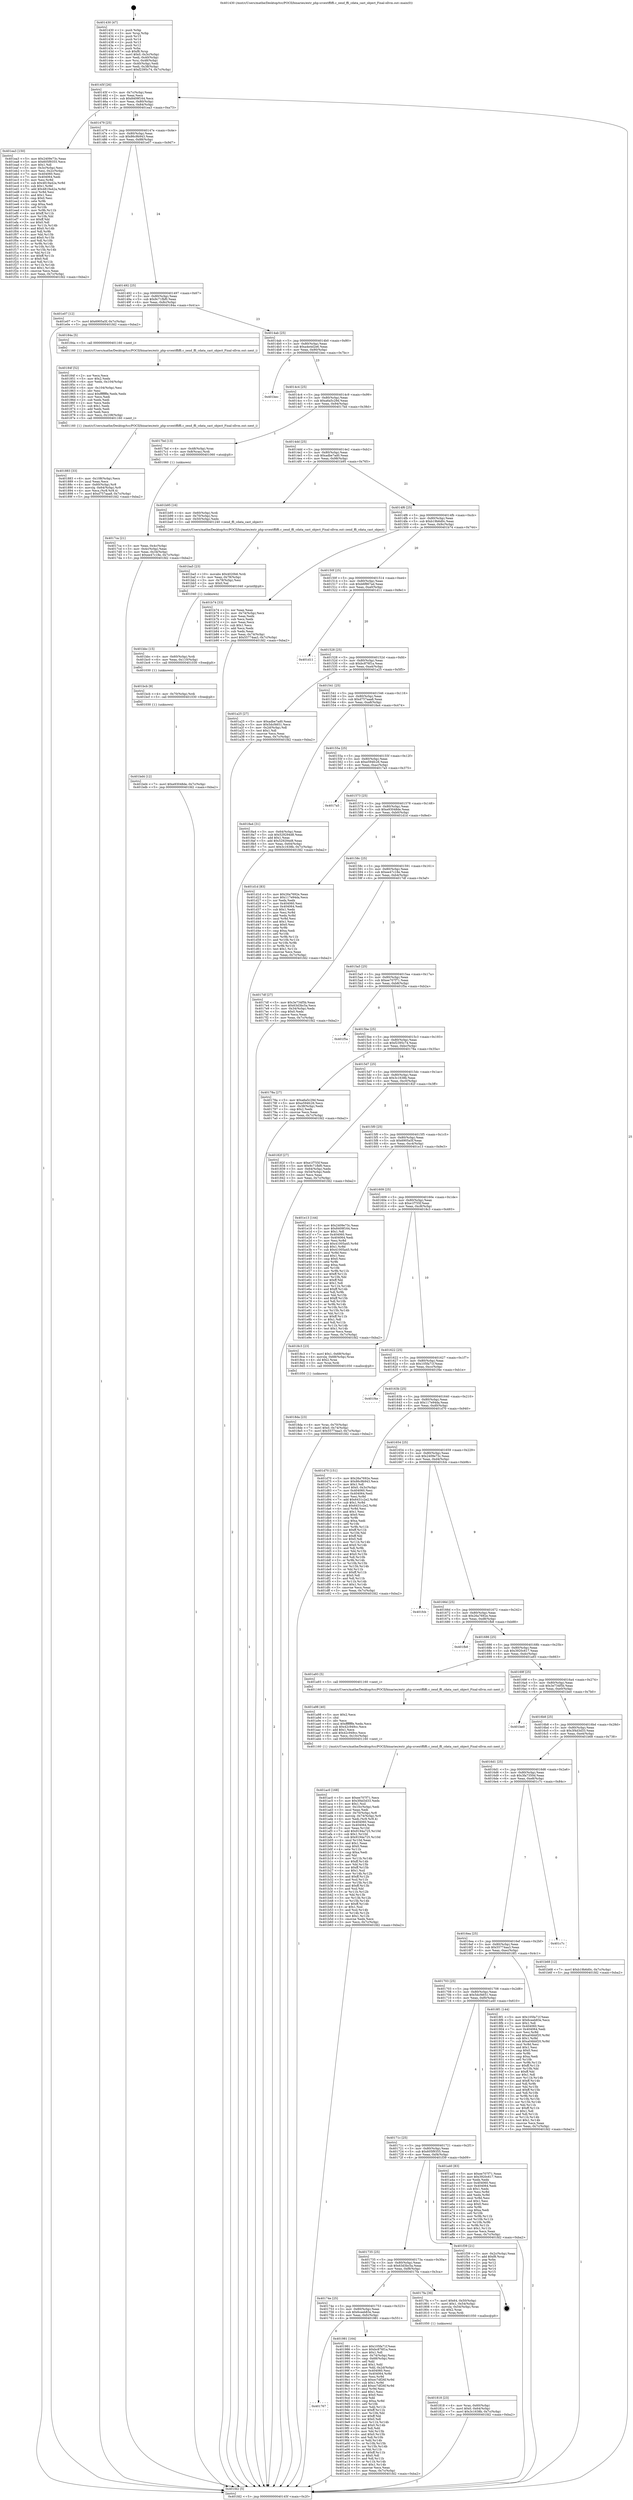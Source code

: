digraph "0x401430" {
  label = "0x401430 (/mnt/c/Users/mathe/Desktop/tcc/POCII/binaries/extr_php-srcextffiffi.c_zend_ffi_cdata_cast_object_Final-ollvm.out::main(0))"
  labelloc = "t"
  node[shape=record]

  Entry [label="",width=0.3,height=0.3,shape=circle,fillcolor=black,style=filled]
  "0x40145f" [label="{
     0x40145f [26]\l
     | [instrs]\l
     &nbsp;&nbsp;0x40145f \<+3\>: mov -0x7c(%rbp),%eax\l
     &nbsp;&nbsp;0x401462 \<+2\>: mov %eax,%ecx\l
     &nbsp;&nbsp;0x401464 \<+6\>: sub $0x8409f164,%ecx\l
     &nbsp;&nbsp;0x40146a \<+3\>: mov %eax,-0x80(%rbp)\l
     &nbsp;&nbsp;0x40146d \<+6\>: mov %ecx,-0x84(%rbp)\l
     &nbsp;&nbsp;0x401473 \<+6\>: je 0000000000401ea3 \<main+0xa73\>\l
  }"]
  "0x401ea3" [label="{
     0x401ea3 [150]\l
     | [instrs]\l
     &nbsp;&nbsp;0x401ea3 \<+5\>: mov $0x2409e73c,%eax\l
     &nbsp;&nbsp;0x401ea8 \<+5\>: mov $0x605f9355,%ecx\l
     &nbsp;&nbsp;0x401ead \<+2\>: mov $0x1,%dl\l
     &nbsp;&nbsp;0x401eaf \<+3\>: mov -0x3c(%rbp),%esi\l
     &nbsp;&nbsp;0x401eb2 \<+3\>: mov %esi,-0x2c(%rbp)\l
     &nbsp;&nbsp;0x401eb5 \<+7\>: mov 0x404060,%esi\l
     &nbsp;&nbsp;0x401ebc \<+7\>: mov 0x404064,%edi\l
     &nbsp;&nbsp;0x401ec3 \<+3\>: mov %esi,%r8d\l
     &nbsp;&nbsp;0x401ec6 \<+7\>: sub $0x4819a42a,%r8d\l
     &nbsp;&nbsp;0x401ecd \<+4\>: sub $0x1,%r8d\l
     &nbsp;&nbsp;0x401ed1 \<+7\>: add $0x4819a42a,%r8d\l
     &nbsp;&nbsp;0x401ed8 \<+4\>: imul %r8d,%esi\l
     &nbsp;&nbsp;0x401edc \<+3\>: and $0x1,%esi\l
     &nbsp;&nbsp;0x401edf \<+3\>: cmp $0x0,%esi\l
     &nbsp;&nbsp;0x401ee2 \<+4\>: sete %r9b\l
     &nbsp;&nbsp;0x401ee6 \<+3\>: cmp $0xa,%edi\l
     &nbsp;&nbsp;0x401ee9 \<+4\>: setl %r10b\l
     &nbsp;&nbsp;0x401eed \<+3\>: mov %r9b,%r11b\l
     &nbsp;&nbsp;0x401ef0 \<+4\>: xor $0xff,%r11b\l
     &nbsp;&nbsp;0x401ef4 \<+3\>: mov %r10b,%bl\l
     &nbsp;&nbsp;0x401ef7 \<+3\>: xor $0xff,%bl\l
     &nbsp;&nbsp;0x401efa \<+3\>: xor $0x0,%dl\l
     &nbsp;&nbsp;0x401efd \<+3\>: mov %r11b,%r14b\l
     &nbsp;&nbsp;0x401f00 \<+4\>: and $0x0,%r14b\l
     &nbsp;&nbsp;0x401f04 \<+3\>: and %dl,%r9b\l
     &nbsp;&nbsp;0x401f07 \<+3\>: mov %bl,%r15b\l
     &nbsp;&nbsp;0x401f0a \<+4\>: and $0x0,%r15b\l
     &nbsp;&nbsp;0x401f0e \<+3\>: and %dl,%r10b\l
     &nbsp;&nbsp;0x401f11 \<+3\>: or %r9b,%r14b\l
     &nbsp;&nbsp;0x401f14 \<+3\>: or %r10b,%r15b\l
     &nbsp;&nbsp;0x401f17 \<+3\>: xor %r15b,%r14b\l
     &nbsp;&nbsp;0x401f1a \<+3\>: or %bl,%r11b\l
     &nbsp;&nbsp;0x401f1d \<+4\>: xor $0xff,%r11b\l
     &nbsp;&nbsp;0x401f21 \<+3\>: or $0x0,%dl\l
     &nbsp;&nbsp;0x401f24 \<+3\>: and %dl,%r11b\l
     &nbsp;&nbsp;0x401f27 \<+3\>: or %r11b,%r14b\l
     &nbsp;&nbsp;0x401f2a \<+4\>: test $0x1,%r14b\l
     &nbsp;&nbsp;0x401f2e \<+3\>: cmovne %ecx,%eax\l
     &nbsp;&nbsp;0x401f31 \<+3\>: mov %eax,-0x7c(%rbp)\l
     &nbsp;&nbsp;0x401f34 \<+5\>: jmp 0000000000401fd2 \<main+0xba2\>\l
  }"]
  "0x401479" [label="{
     0x401479 [25]\l
     | [instrs]\l
     &nbsp;&nbsp;0x401479 \<+5\>: jmp 000000000040147e \<main+0x4e\>\l
     &nbsp;&nbsp;0x40147e \<+3\>: mov -0x80(%rbp),%eax\l
     &nbsp;&nbsp;0x401481 \<+5\>: sub $0x86c9b943,%eax\l
     &nbsp;&nbsp;0x401486 \<+6\>: mov %eax,-0x88(%rbp)\l
     &nbsp;&nbsp;0x40148c \<+6\>: je 0000000000401e07 \<main+0x9d7\>\l
  }"]
  Exit [label="",width=0.3,height=0.3,shape=circle,fillcolor=black,style=filled,peripheries=2]
  "0x401e07" [label="{
     0x401e07 [12]\l
     | [instrs]\l
     &nbsp;&nbsp;0x401e07 \<+7\>: movl $0x6905a5f,-0x7c(%rbp)\l
     &nbsp;&nbsp;0x401e0e \<+5\>: jmp 0000000000401fd2 \<main+0xba2\>\l
  }"]
  "0x401492" [label="{
     0x401492 [25]\l
     | [instrs]\l
     &nbsp;&nbsp;0x401492 \<+5\>: jmp 0000000000401497 \<main+0x67\>\l
     &nbsp;&nbsp;0x401497 \<+3\>: mov -0x80(%rbp),%eax\l
     &nbsp;&nbsp;0x40149a \<+5\>: sub $0x9c71fbf0,%eax\l
     &nbsp;&nbsp;0x40149f \<+6\>: mov %eax,-0x8c(%rbp)\l
     &nbsp;&nbsp;0x4014a5 \<+6\>: je 000000000040184a \<main+0x41a\>\l
  }"]
  "0x401bd4" [label="{
     0x401bd4 [12]\l
     | [instrs]\l
     &nbsp;&nbsp;0x401bd4 \<+7\>: movl $0xe93048de,-0x7c(%rbp)\l
     &nbsp;&nbsp;0x401bdb \<+5\>: jmp 0000000000401fd2 \<main+0xba2\>\l
  }"]
  "0x40184a" [label="{
     0x40184a [5]\l
     | [instrs]\l
     &nbsp;&nbsp;0x40184a \<+5\>: call 0000000000401160 \<next_i\>\l
     | [calls]\l
     &nbsp;&nbsp;0x401160 \{1\} (/mnt/c/Users/mathe/Desktop/tcc/POCII/binaries/extr_php-srcextffiffi.c_zend_ffi_cdata_cast_object_Final-ollvm.out::next_i)\l
  }"]
  "0x4014ab" [label="{
     0x4014ab [25]\l
     | [instrs]\l
     &nbsp;&nbsp;0x4014ab \<+5\>: jmp 00000000004014b0 \<main+0x80\>\l
     &nbsp;&nbsp;0x4014b0 \<+3\>: mov -0x80(%rbp),%eax\l
     &nbsp;&nbsp;0x4014b3 \<+5\>: sub $0xa4e4d2e6,%eax\l
     &nbsp;&nbsp;0x4014b8 \<+6\>: mov %eax,-0x90(%rbp)\l
     &nbsp;&nbsp;0x4014be \<+6\>: je 0000000000401bec \<main+0x7bc\>\l
  }"]
  "0x401bcb" [label="{
     0x401bcb [9]\l
     | [instrs]\l
     &nbsp;&nbsp;0x401bcb \<+4\>: mov -0x70(%rbp),%rdi\l
     &nbsp;&nbsp;0x401bcf \<+5\>: call 0000000000401030 \<free@plt\>\l
     | [calls]\l
     &nbsp;&nbsp;0x401030 \{1\} (unknown)\l
  }"]
  "0x401bec" [label="{
     0x401bec\l
  }", style=dashed]
  "0x4014c4" [label="{
     0x4014c4 [25]\l
     | [instrs]\l
     &nbsp;&nbsp;0x4014c4 \<+5\>: jmp 00000000004014c9 \<main+0x99\>\l
     &nbsp;&nbsp;0x4014c9 \<+3\>: mov -0x80(%rbp),%eax\l
     &nbsp;&nbsp;0x4014cc \<+5\>: sub $0xa6a5c29d,%eax\l
     &nbsp;&nbsp;0x4014d1 \<+6\>: mov %eax,-0x94(%rbp)\l
     &nbsp;&nbsp;0x4014d7 \<+6\>: je 00000000004017bd \<main+0x38d\>\l
  }"]
  "0x401bbc" [label="{
     0x401bbc [15]\l
     | [instrs]\l
     &nbsp;&nbsp;0x401bbc \<+4\>: mov -0x60(%rbp),%rdi\l
     &nbsp;&nbsp;0x401bc0 \<+6\>: mov %eax,-0x110(%rbp)\l
     &nbsp;&nbsp;0x401bc6 \<+5\>: call 0000000000401030 \<free@plt\>\l
     | [calls]\l
     &nbsp;&nbsp;0x401030 \{1\} (unknown)\l
  }"]
  "0x4017bd" [label="{
     0x4017bd [13]\l
     | [instrs]\l
     &nbsp;&nbsp;0x4017bd \<+4\>: mov -0x48(%rbp),%rax\l
     &nbsp;&nbsp;0x4017c1 \<+4\>: mov 0x8(%rax),%rdi\l
     &nbsp;&nbsp;0x4017c5 \<+5\>: call 0000000000401060 \<atoi@plt\>\l
     | [calls]\l
     &nbsp;&nbsp;0x401060 \{1\} (unknown)\l
  }"]
  "0x4014dd" [label="{
     0x4014dd [25]\l
     | [instrs]\l
     &nbsp;&nbsp;0x4014dd \<+5\>: jmp 00000000004014e2 \<main+0xb2\>\l
     &nbsp;&nbsp;0x4014e2 \<+3\>: mov -0x80(%rbp),%eax\l
     &nbsp;&nbsp;0x4014e5 \<+5\>: sub $0xadbe7ad0,%eax\l
     &nbsp;&nbsp;0x4014ea \<+6\>: mov %eax,-0x98(%rbp)\l
     &nbsp;&nbsp;0x4014f0 \<+6\>: je 0000000000401b95 \<main+0x765\>\l
  }"]
  "0x401ba5" [label="{
     0x401ba5 [23]\l
     | [instrs]\l
     &nbsp;&nbsp;0x401ba5 \<+10\>: movabs $0x4020b6,%rdi\l
     &nbsp;&nbsp;0x401baf \<+3\>: mov %eax,-0x78(%rbp)\l
     &nbsp;&nbsp;0x401bb2 \<+3\>: mov -0x78(%rbp),%esi\l
     &nbsp;&nbsp;0x401bb5 \<+2\>: mov $0x0,%al\l
     &nbsp;&nbsp;0x401bb7 \<+5\>: call 0000000000401040 \<printf@plt\>\l
     | [calls]\l
     &nbsp;&nbsp;0x401040 \{1\} (unknown)\l
  }"]
  "0x401b95" [label="{
     0x401b95 [16]\l
     | [instrs]\l
     &nbsp;&nbsp;0x401b95 \<+4\>: mov -0x60(%rbp),%rdi\l
     &nbsp;&nbsp;0x401b99 \<+4\>: mov -0x70(%rbp),%rsi\l
     &nbsp;&nbsp;0x401b9d \<+3\>: mov -0x50(%rbp),%edx\l
     &nbsp;&nbsp;0x401ba0 \<+5\>: call 0000000000401240 \<zend_ffi_cdata_cast_object\>\l
     | [calls]\l
     &nbsp;&nbsp;0x401240 \{1\} (/mnt/c/Users/mathe/Desktop/tcc/POCII/binaries/extr_php-srcextffiffi.c_zend_ffi_cdata_cast_object_Final-ollvm.out::zend_ffi_cdata_cast_object)\l
  }"]
  "0x4014f6" [label="{
     0x4014f6 [25]\l
     | [instrs]\l
     &nbsp;&nbsp;0x4014f6 \<+5\>: jmp 00000000004014fb \<main+0xcb\>\l
     &nbsp;&nbsp;0x4014fb \<+3\>: mov -0x80(%rbp),%eax\l
     &nbsp;&nbsp;0x4014fe \<+5\>: sub $0xb19b6d0c,%eax\l
     &nbsp;&nbsp;0x401503 \<+6\>: mov %eax,-0x9c(%rbp)\l
     &nbsp;&nbsp;0x401509 \<+6\>: je 0000000000401b74 \<main+0x744\>\l
  }"]
  "0x401ac0" [label="{
     0x401ac0 [168]\l
     | [instrs]\l
     &nbsp;&nbsp;0x401ac0 \<+5\>: mov $0xee707f71,%ecx\l
     &nbsp;&nbsp;0x401ac5 \<+5\>: mov $0x3f4d3d33,%edx\l
     &nbsp;&nbsp;0x401aca \<+3\>: mov $0x1,%sil\l
     &nbsp;&nbsp;0x401acd \<+6\>: mov -0x10c(%rbp),%edi\l
     &nbsp;&nbsp;0x401ad3 \<+3\>: imul %eax,%edi\l
     &nbsp;&nbsp;0x401ad6 \<+4\>: mov -0x70(%rbp),%r8\l
     &nbsp;&nbsp;0x401ada \<+4\>: movslq -0x74(%rbp),%r9\l
     &nbsp;&nbsp;0x401ade \<+4\>: mov %edi,(%r8,%r9,4)\l
     &nbsp;&nbsp;0x401ae2 \<+7\>: mov 0x404060,%eax\l
     &nbsp;&nbsp;0x401ae9 \<+7\>: mov 0x404064,%edi\l
     &nbsp;&nbsp;0x401af0 \<+3\>: mov %eax,%r10d\l
     &nbsp;&nbsp;0x401af3 \<+7\>: add $0x9194a725,%r10d\l
     &nbsp;&nbsp;0x401afa \<+4\>: sub $0x1,%r10d\l
     &nbsp;&nbsp;0x401afe \<+7\>: sub $0x9194a725,%r10d\l
     &nbsp;&nbsp;0x401b05 \<+4\>: imul %r10d,%eax\l
     &nbsp;&nbsp;0x401b09 \<+3\>: and $0x1,%eax\l
     &nbsp;&nbsp;0x401b0c \<+3\>: cmp $0x0,%eax\l
     &nbsp;&nbsp;0x401b0f \<+4\>: sete %r11b\l
     &nbsp;&nbsp;0x401b13 \<+3\>: cmp $0xa,%edi\l
     &nbsp;&nbsp;0x401b16 \<+3\>: setl %bl\l
     &nbsp;&nbsp;0x401b19 \<+3\>: mov %r11b,%r14b\l
     &nbsp;&nbsp;0x401b1c \<+4\>: xor $0xff,%r14b\l
     &nbsp;&nbsp;0x401b20 \<+3\>: mov %bl,%r15b\l
     &nbsp;&nbsp;0x401b23 \<+4\>: xor $0xff,%r15b\l
     &nbsp;&nbsp;0x401b27 \<+4\>: xor $0x1,%sil\l
     &nbsp;&nbsp;0x401b2b \<+3\>: mov %r14b,%r12b\l
     &nbsp;&nbsp;0x401b2e \<+4\>: and $0xff,%r12b\l
     &nbsp;&nbsp;0x401b32 \<+3\>: and %sil,%r11b\l
     &nbsp;&nbsp;0x401b35 \<+3\>: mov %r15b,%r13b\l
     &nbsp;&nbsp;0x401b38 \<+4\>: and $0xff,%r13b\l
     &nbsp;&nbsp;0x401b3c \<+3\>: and %sil,%bl\l
     &nbsp;&nbsp;0x401b3f \<+3\>: or %r11b,%r12b\l
     &nbsp;&nbsp;0x401b42 \<+3\>: or %bl,%r13b\l
     &nbsp;&nbsp;0x401b45 \<+3\>: xor %r13b,%r12b\l
     &nbsp;&nbsp;0x401b48 \<+3\>: or %r15b,%r14b\l
     &nbsp;&nbsp;0x401b4b \<+4\>: xor $0xff,%r14b\l
     &nbsp;&nbsp;0x401b4f \<+4\>: or $0x1,%sil\l
     &nbsp;&nbsp;0x401b53 \<+3\>: and %sil,%r14b\l
     &nbsp;&nbsp;0x401b56 \<+3\>: or %r14b,%r12b\l
     &nbsp;&nbsp;0x401b59 \<+4\>: test $0x1,%r12b\l
     &nbsp;&nbsp;0x401b5d \<+3\>: cmovne %edx,%ecx\l
     &nbsp;&nbsp;0x401b60 \<+3\>: mov %ecx,-0x7c(%rbp)\l
     &nbsp;&nbsp;0x401b63 \<+5\>: jmp 0000000000401fd2 \<main+0xba2\>\l
  }"]
  "0x401b74" [label="{
     0x401b74 [33]\l
     | [instrs]\l
     &nbsp;&nbsp;0x401b74 \<+2\>: xor %eax,%eax\l
     &nbsp;&nbsp;0x401b76 \<+3\>: mov -0x74(%rbp),%ecx\l
     &nbsp;&nbsp;0x401b79 \<+2\>: mov %eax,%edx\l
     &nbsp;&nbsp;0x401b7b \<+2\>: sub %ecx,%edx\l
     &nbsp;&nbsp;0x401b7d \<+2\>: mov %eax,%ecx\l
     &nbsp;&nbsp;0x401b7f \<+3\>: sub $0x1,%ecx\l
     &nbsp;&nbsp;0x401b82 \<+2\>: add %ecx,%edx\l
     &nbsp;&nbsp;0x401b84 \<+2\>: sub %edx,%eax\l
     &nbsp;&nbsp;0x401b86 \<+3\>: mov %eax,-0x74(%rbp)\l
     &nbsp;&nbsp;0x401b89 \<+7\>: movl $0x55774aa3,-0x7c(%rbp)\l
     &nbsp;&nbsp;0x401b90 \<+5\>: jmp 0000000000401fd2 \<main+0xba2\>\l
  }"]
  "0x40150f" [label="{
     0x40150f [25]\l
     | [instrs]\l
     &nbsp;&nbsp;0x40150f \<+5\>: jmp 0000000000401514 \<main+0xe4\>\l
     &nbsp;&nbsp;0x401514 \<+3\>: mov -0x80(%rbp),%eax\l
     &nbsp;&nbsp;0x401517 \<+5\>: sub $0xb6f867ad,%eax\l
     &nbsp;&nbsp;0x40151c \<+6\>: mov %eax,-0xa0(%rbp)\l
     &nbsp;&nbsp;0x401522 \<+6\>: je 0000000000401d11 \<main+0x8e1\>\l
  }"]
  "0x401a98" [label="{
     0x401a98 [40]\l
     | [instrs]\l
     &nbsp;&nbsp;0x401a98 \<+5\>: mov $0x2,%ecx\l
     &nbsp;&nbsp;0x401a9d \<+1\>: cltd\l
     &nbsp;&nbsp;0x401a9e \<+2\>: idiv %ecx\l
     &nbsp;&nbsp;0x401aa0 \<+6\>: imul $0xfffffffe,%edx,%ecx\l
     &nbsp;&nbsp;0x401aa6 \<+6\>: sub $0x42c949cc,%ecx\l
     &nbsp;&nbsp;0x401aac \<+3\>: add $0x1,%ecx\l
     &nbsp;&nbsp;0x401aaf \<+6\>: add $0x42c949cc,%ecx\l
     &nbsp;&nbsp;0x401ab5 \<+6\>: mov %ecx,-0x10c(%rbp)\l
     &nbsp;&nbsp;0x401abb \<+5\>: call 0000000000401160 \<next_i\>\l
     | [calls]\l
     &nbsp;&nbsp;0x401160 \{1\} (/mnt/c/Users/mathe/Desktop/tcc/POCII/binaries/extr_php-srcextffiffi.c_zend_ffi_cdata_cast_object_Final-ollvm.out::next_i)\l
  }"]
  "0x401d11" [label="{
     0x401d11\l
  }", style=dashed]
  "0x401528" [label="{
     0x401528 [25]\l
     | [instrs]\l
     &nbsp;&nbsp;0x401528 \<+5\>: jmp 000000000040152d \<main+0xfd\>\l
     &nbsp;&nbsp;0x40152d \<+3\>: mov -0x80(%rbp),%eax\l
     &nbsp;&nbsp;0x401530 \<+5\>: sub $0xbc876f1a,%eax\l
     &nbsp;&nbsp;0x401535 \<+6\>: mov %eax,-0xa4(%rbp)\l
     &nbsp;&nbsp;0x40153b \<+6\>: je 0000000000401a25 \<main+0x5f5\>\l
  }"]
  "0x401767" [label="{
     0x401767\l
  }", style=dashed]
  "0x401a25" [label="{
     0x401a25 [27]\l
     | [instrs]\l
     &nbsp;&nbsp;0x401a25 \<+5\>: mov $0xadbe7ad0,%eax\l
     &nbsp;&nbsp;0x401a2a \<+5\>: mov $0x5dcf4651,%ecx\l
     &nbsp;&nbsp;0x401a2f \<+3\>: mov -0x2d(%rbp),%dl\l
     &nbsp;&nbsp;0x401a32 \<+3\>: test $0x1,%dl\l
     &nbsp;&nbsp;0x401a35 \<+3\>: cmovne %ecx,%eax\l
     &nbsp;&nbsp;0x401a38 \<+3\>: mov %eax,-0x7c(%rbp)\l
     &nbsp;&nbsp;0x401a3b \<+5\>: jmp 0000000000401fd2 \<main+0xba2\>\l
  }"]
  "0x401541" [label="{
     0x401541 [25]\l
     | [instrs]\l
     &nbsp;&nbsp;0x401541 \<+5\>: jmp 0000000000401546 \<main+0x116\>\l
     &nbsp;&nbsp;0x401546 \<+3\>: mov -0x80(%rbp),%eax\l
     &nbsp;&nbsp;0x401549 \<+5\>: sub $0xd757aaa8,%eax\l
     &nbsp;&nbsp;0x40154e \<+6\>: mov %eax,-0xa8(%rbp)\l
     &nbsp;&nbsp;0x401554 \<+6\>: je 00000000004018a4 \<main+0x474\>\l
  }"]
  "0x401981" [label="{
     0x401981 [164]\l
     | [instrs]\l
     &nbsp;&nbsp;0x401981 \<+5\>: mov $0x105fa71f,%eax\l
     &nbsp;&nbsp;0x401986 \<+5\>: mov $0xbc876f1a,%ecx\l
     &nbsp;&nbsp;0x40198b \<+2\>: mov $0x1,%dl\l
     &nbsp;&nbsp;0x40198d \<+3\>: mov -0x74(%rbp),%esi\l
     &nbsp;&nbsp;0x401990 \<+3\>: cmp -0x68(%rbp),%esi\l
     &nbsp;&nbsp;0x401993 \<+4\>: setl %dil\l
     &nbsp;&nbsp;0x401997 \<+4\>: and $0x1,%dil\l
     &nbsp;&nbsp;0x40199b \<+4\>: mov %dil,-0x2d(%rbp)\l
     &nbsp;&nbsp;0x40199f \<+7\>: mov 0x404060,%esi\l
     &nbsp;&nbsp;0x4019a6 \<+8\>: mov 0x404064,%r8d\l
     &nbsp;&nbsp;0x4019ae \<+3\>: mov %esi,%r9d\l
     &nbsp;&nbsp;0x4019b1 \<+7\>: sub $0xec7df26f,%r9d\l
     &nbsp;&nbsp;0x4019b8 \<+4\>: sub $0x1,%r9d\l
     &nbsp;&nbsp;0x4019bc \<+7\>: add $0xec7df26f,%r9d\l
     &nbsp;&nbsp;0x4019c3 \<+4\>: imul %r9d,%esi\l
     &nbsp;&nbsp;0x4019c7 \<+3\>: and $0x1,%esi\l
     &nbsp;&nbsp;0x4019ca \<+3\>: cmp $0x0,%esi\l
     &nbsp;&nbsp;0x4019cd \<+4\>: sete %dil\l
     &nbsp;&nbsp;0x4019d1 \<+4\>: cmp $0xa,%r8d\l
     &nbsp;&nbsp;0x4019d5 \<+4\>: setl %r10b\l
     &nbsp;&nbsp;0x4019d9 \<+3\>: mov %dil,%r11b\l
     &nbsp;&nbsp;0x4019dc \<+4\>: xor $0xff,%r11b\l
     &nbsp;&nbsp;0x4019e0 \<+3\>: mov %r10b,%bl\l
     &nbsp;&nbsp;0x4019e3 \<+3\>: xor $0xff,%bl\l
     &nbsp;&nbsp;0x4019e6 \<+3\>: xor $0x0,%dl\l
     &nbsp;&nbsp;0x4019e9 \<+3\>: mov %r11b,%r14b\l
     &nbsp;&nbsp;0x4019ec \<+4\>: and $0x0,%r14b\l
     &nbsp;&nbsp;0x4019f0 \<+3\>: and %dl,%dil\l
     &nbsp;&nbsp;0x4019f3 \<+3\>: mov %bl,%r15b\l
     &nbsp;&nbsp;0x4019f6 \<+4\>: and $0x0,%r15b\l
     &nbsp;&nbsp;0x4019fa \<+3\>: and %dl,%r10b\l
     &nbsp;&nbsp;0x4019fd \<+3\>: or %dil,%r14b\l
     &nbsp;&nbsp;0x401a00 \<+3\>: or %r10b,%r15b\l
     &nbsp;&nbsp;0x401a03 \<+3\>: xor %r15b,%r14b\l
     &nbsp;&nbsp;0x401a06 \<+3\>: or %bl,%r11b\l
     &nbsp;&nbsp;0x401a09 \<+4\>: xor $0xff,%r11b\l
     &nbsp;&nbsp;0x401a0d \<+3\>: or $0x0,%dl\l
     &nbsp;&nbsp;0x401a10 \<+3\>: and %dl,%r11b\l
     &nbsp;&nbsp;0x401a13 \<+3\>: or %r11b,%r14b\l
     &nbsp;&nbsp;0x401a16 \<+4\>: test $0x1,%r14b\l
     &nbsp;&nbsp;0x401a1a \<+3\>: cmovne %ecx,%eax\l
     &nbsp;&nbsp;0x401a1d \<+3\>: mov %eax,-0x7c(%rbp)\l
     &nbsp;&nbsp;0x401a20 \<+5\>: jmp 0000000000401fd2 \<main+0xba2\>\l
  }"]
  "0x4018a4" [label="{
     0x4018a4 [31]\l
     | [instrs]\l
     &nbsp;&nbsp;0x4018a4 \<+3\>: mov -0x64(%rbp),%eax\l
     &nbsp;&nbsp;0x4018a7 \<+5\>: sub $0x529294d8,%eax\l
     &nbsp;&nbsp;0x4018ac \<+3\>: add $0x1,%eax\l
     &nbsp;&nbsp;0x4018af \<+5\>: add $0x529294d8,%eax\l
     &nbsp;&nbsp;0x4018b4 \<+3\>: mov %eax,-0x64(%rbp)\l
     &nbsp;&nbsp;0x4018b7 \<+7\>: movl $0x3c1638b,-0x7c(%rbp)\l
     &nbsp;&nbsp;0x4018be \<+5\>: jmp 0000000000401fd2 \<main+0xba2\>\l
  }"]
  "0x40155a" [label="{
     0x40155a [25]\l
     | [instrs]\l
     &nbsp;&nbsp;0x40155a \<+5\>: jmp 000000000040155f \<main+0x12f\>\l
     &nbsp;&nbsp;0x40155f \<+3\>: mov -0x80(%rbp),%eax\l
     &nbsp;&nbsp;0x401562 \<+5\>: sub $0xe594fc26,%eax\l
     &nbsp;&nbsp;0x401567 \<+6\>: mov %eax,-0xac(%rbp)\l
     &nbsp;&nbsp;0x40156d \<+6\>: je 00000000004017a5 \<main+0x375\>\l
  }"]
  "0x4018da" [label="{
     0x4018da [23]\l
     | [instrs]\l
     &nbsp;&nbsp;0x4018da \<+4\>: mov %rax,-0x70(%rbp)\l
     &nbsp;&nbsp;0x4018de \<+7\>: movl $0x0,-0x74(%rbp)\l
     &nbsp;&nbsp;0x4018e5 \<+7\>: movl $0x55774aa3,-0x7c(%rbp)\l
     &nbsp;&nbsp;0x4018ec \<+5\>: jmp 0000000000401fd2 \<main+0xba2\>\l
  }"]
  "0x4017a5" [label="{
     0x4017a5\l
  }", style=dashed]
  "0x401573" [label="{
     0x401573 [25]\l
     | [instrs]\l
     &nbsp;&nbsp;0x401573 \<+5\>: jmp 0000000000401578 \<main+0x148\>\l
     &nbsp;&nbsp;0x401578 \<+3\>: mov -0x80(%rbp),%eax\l
     &nbsp;&nbsp;0x40157b \<+5\>: sub $0xe93048de,%eax\l
     &nbsp;&nbsp;0x401580 \<+6\>: mov %eax,-0xb0(%rbp)\l
     &nbsp;&nbsp;0x401586 \<+6\>: je 0000000000401d1d \<main+0x8ed\>\l
  }"]
  "0x401883" [label="{
     0x401883 [33]\l
     | [instrs]\l
     &nbsp;&nbsp;0x401883 \<+6\>: mov -0x108(%rbp),%ecx\l
     &nbsp;&nbsp;0x401889 \<+3\>: imul %eax,%ecx\l
     &nbsp;&nbsp;0x40188c \<+4\>: mov -0x60(%rbp),%r8\l
     &nbsp;&nbsp;0x401890 \<+4\>: movslq -0x64(%rbp),%r9\l
     &nbsp;&nbsp;0x401894 \<+4\>: mov %ecx,(%r8,%r9,4)\l
     &nbsp;&nbsp;0x401898 \<+7\>: movl $0xd757aaa8,-0x7c(%rbp)\l
     &nbsp;&nbsp;0x40189f \<+5\>: jmp 0000000000401fd2 \<main+0xba2\>\l
  }"]
  "0x401d1d" [label="{
     0x401d1d [83]\l
     | [instrs]\l
     &nbsp;&nbsp;0x401d1d \<+5\>: mov $0x26a7692e,%eax\l
     &nbsp;&nbsp;0x401d22 \<+5\>: mov $0x117e94da,%ecx\l
     &nbsp;&nbsp;0x401d27 \<+2\>: xor %edx,%edx\l
     &nbsp;&nbsp;0x401d29 \<+7\>: mov 0x404060,%esi\l
     &nbsp;&nbsp;0x401d30 \<+7\>: mov 0x404064,%edi\l
     &nbsp;&nbsp;0x401d37 \<+3\>: sub $0x1,%edx\l
     &nbsp;&nbsp;0x401d3a \<+3\>: mov %esi,%r8d\l
     &nbsp;&nbsp;0x401d3d \<+3\>: add %edx,%r8d\l
     &nbsp;&nbsp;0x401d40 \<+4\>: imul %r8d,%esi\l
     &nbsp;&nbsp;0x401d44 \<+3\>: and $0x1,%esi\l
     &nbsp;&nbsp;0x401d47 \<+3\>: cmp $0x0,%esi\l
     &nbsp;&nbsp;0x401d4a \<+4\>: sete %r9b\l
     &nbsp;&nbsp;0x401d4e \<+3\>: cmp $0xa,%edi\l
     &nbsp;&nbsp;0x401d51 \<+4\>: setl %r10b\l
     &nbsp;&nbsp;0x401d55 \<+3\>: mov %r9b,%r11b\l
     &nbsp;&nbsp;0x401d58 \<+3\>: and %r10b,%r11b\l
     &nbsp;&nbsp;0x401d5b \<+3\>: xor %r10b,%r9b\l
     &nbsp;&nbsp;0x401d5e \<+3\>: or %r9b,%r11b\l
     &nbsp;&nbsp;0x401d61 \<+4\>: test $0x1,%r11b\l
     &nbsp;&nbsp;0x401d65 \<+3\>: cmovne %ecx,%eax\l
     &nbsp;&nbsp;0x401d68 \<+3\>: mov %eax,-0x7c(%rbp)\l
     &nbsp;&nbsp;0x401d6b \<+5\>: jmp 0000000000401fd2 \<main+0xba2\>\l
  }"]
  "0x40158c" [label="{
     0x40158c [25]\l
     | [instrs]\l
     &nbsp;&nbsp;0x40158c \<+5\>: jmp 0000000000401591 \<main+0x161\>\l
     &nbsp;&nbsp;0x401591 \<+3\>: mov -0x80(%rbp),%eax\l
     &nbsp;&nbsp;0x401594 \<+5\>: sub $0xee47c18e,%eax\l
     &nbsp;&nbsp;0x401599 \<+6\>: mov %eax,-0xb4(%rbp)\l
     &nbsp;&nbsp;0x40159f \<+6\>: je 00000000004017df \<main+0x3af\>\l
  }"]
  "0x40184f" [label="{
     0x40184f [52]\l
     | [instrs]\l
     &nbsp;&nbsp;0x40184f \<+2\>: xor %ecx,%ecx\l
     &nbsp;&nbsp;0x401851 \<+5\>: mov $0x2,%edx\l
     &nbsp;&nbsp;0x401856 \<+6\>: mov %edx,-0x104(%rbp)\l
     &nbsp;&nbsp;0x40185c \<+1\>: cltd\l
     &nbsp;&nbsp;0x40185d \<+6\>: mov -0x104(%rbp),%esi\l
     &nbsp;&nbsp;0x401863 \<+2\>: idiv %esi\l
     &nbsp;&nbsp;0x401865 \<+6\>: imul $0xfffffffe,%edx,%edx\l
     &nbsp;&nbsp;0x40186b \<+2\>: mov %ecx,%edi\l
     &nbsp;&nbsp;0x40186d \<+2\>: sub %edx,%edi\l
     &nbsp;&nbsp;0x40186f \<+2\>: mov %ecx,%edx\l
     &nbsp;&nbsp;0x401871 \<+3\>: sub $0x1,%edx\l
     &nbsp;&nbsp;0x401874 \<+2\>: add %edx,%edi\l
     &nbsp;&nbsp;0x401876 \<+2\>: sub %edi,%ecx\l
     &nbsp;&nbsp;0x401878 \<+6\>: mov %ecx,-0x108(%rbp)\l
     &nbsp;&nbsp;0x40187e \<+5\>: call 0000000000401160 \<next_i\>\l
     | [calls]\l
     &nbsp;&nbsp;0x401160 \{1\} (/mnt/c/Users/mathe/Desktop/tcc/POCII/binaries/extr_php-srcextffiffi.c_zend_ffi_cdata_cast_object_Final-ollvm.out::next_i)\l
  }"]
  "0x4017df" [label="{
     0x4017df [27]\l
     | [instrs]\l
     &nbsp;&nbsp;0x4017df \<+5\>: mov $0x3e734f5b,%eax\l
     &nbsp;&nbsp;0x4017e4 \<+5\>: mov $0x63d3bc5a,%ecx\l
     &nbsp;&nbsp;0x4017e9 \<+3\>: mov -0x34(%rbp),%edx\l
     &nbsp;&nbsp;0x4017ec \<+3\>: cmp $0x0,%edx\l
     &nbsp;&nbsp;0x4017ef \<+3\>: cmove %ecx,%eax\l
     &nbsp;&nbsp;0x4017f2 \<+3\>: mov %eax,-0x7c(%rbp)\l
     &nbsp;&nbsp;0x4017f5 \<+5\>: jmp 0000000000401fd2 \<main+0xba2\>\l
  }"]
  "0x4015a5" [label="{
     0x4015a5 [25]\l
     | [instrs]\l
     &nbsp;&nbsp;0x4015a5 \<+5\>: jmp 00000000004015aa \<main+0x17a\>\l
     &nbsp;&nbsp;0x4015aa \<+3\>: mov -0x80(%rbp),%eax\l
     &nbsp;&nbsp;0x4015ad \<+5\>: sub $0xee707f71,%eax\l
     &nbsp;&nbsp;0x4015b2 \<+6\>: mov %eax,-0xb8(%rbp)\l
     &nbsp;&nbsp;0x4015b8 \<+6\>: je 0000000000401f5a \<main+0xb2a\>\l
  }"]
  "0x401818" [label="{
     0x401818 [23]\l
     | [instrs]\l
     &nbsp;&nbsp;0x401818 \<+4\>: mov %rax,-0x60(%rbp)\l
     &nbsp;&nbsp;0x40181c \<+7\>: movl $0x0,-0x64(%rbp)\l
     &nbsp;&nbsp;0x401823 \<+7\>: movl $0x3c1638b,-0x7c(%rbp)\l
     &nbsp;&nbsp;0x40182a \<+5\>: jmp 0000000000401fd2 \<main+0xba2\>\l
  }"]
  "0x401f5a" [label="{
     0x401f5a\l
  }", style=dashed]
  "0x4015be" [label="{
     0x4015be [25]\l
     | [instrs]\l
     &nbsp;&nbsp;0x4015be \<+5\>: jmp 00000000004015c3 \<main+0x193\>\l
     &nbsp;&nbsp;0x4015c3 \<+3\>: mov -0x80(%rbp),%eax\l
     &nbsp;&nbsp;0x4015c6 \<+5\>: sub $0xf2395c74,%eax\l
     &nbsp;&nbsp;0x4015cb \<+6\>: mov %eax,-0xbc(%rbp)\l
     &nbsp;&nbsp;0x4015d1 \<+6\>: je 000000000040178a \<main+0x35a\>\l
  }"]
  "0x40174e" [label="{
     0x40174e [25]\l
     | [instrs]\l
     &nbsp;&nbsp;0x40174e \<+5\>: jmp 0000000000401753 \<main+0x323\>\l
     &nbsp;&nbsp;0x401753 \<+3\>: mov -0x80(%rbp),%eax\l
     &nbsp;&nbsp;0x401756 \<+5\>: sub $0x6ceeb83e,%eax\l
     &nbsp;&nbsp;0x40175b \<+6\>: mov %eax,-0xfc(%rbp)\l
     &nbsp;&nbsp;0x401761 \<+6\>: je 0000000000401981 \<main+0x551\>\l
  }"]
  "0x40178a" [label="{
     0x40178a [27]\l
     | [instrs]\l
     &nbsp;&nbsp;0x40178a \<+5\>: mov $0xa6a5c29d,%eax\l
     &nbsp;&nbsp;0x40178f \<+5\>: mov $0xe594fc26,%ecx\l
     &nbsp;&nbsp;0x401794 \<+3\>: mov -0x38(%rbp),%edx\l
     &nbsp;&nbsp;0x401797 \<+3\>: cmp $0x2,%edx\l
     &nbsp;&nbsp;0x40179a \<+3\>: cmovne %ecx,%eax\l
     &nbsp;&nbsp;0x40179d \<+3\>: mov %eax,-0x7c(%rbp)\l
     &nbsp;&nbsp;0x4017a0 \<+5\>: jmp 0000000000401fd2 \<main+0xba2\>\l
  }"]
  "0x4015d7" [label="{
     0x4015d7 [25]\l
     | [instrs]\l
     &nbsp;&nbsp;0x4015d7 \<+5\>: jmp 00000000004015dc \<main+0x1ac\>\l
     &nbsp;&nbsp;0x4015dc \<+3\>: mov -0x80(%rbp),%eax\l
     &nbsp;&nbsp;0x4015df \<+5\>: sub $0x3c1638b,%eax\l
     &nbsp;&nbsp;0x4015e4 \<+6\>: mov %eax,-0xc0(%rbp)\l
     &nbsp;&nbsp;0x4015ea \<+6\>: je 000000000040182f \<main+0x3ff\>\l
  }"]
  "0x401fd2" [label="{
     0x401fd2 [5]\l
     | [instrs]\l
     &nbsp;&nbsp;0x401fd2 \<+5\>: jmp 000000000040145f \<main+0x2f\>\l
  }"]
  "0x401430" [label="{
     0x401430 [47]\l
     | [instrs]\l
     &nbsp;&nbsp;0x401430 \<+1\>: push %rbp\l
     &nbsp;&nbsp;0x401431 \<+3\>: mov %rsp,%rbp\l
     &nbsp;&nbsp;0x401434 \<+2\>: push %r15\l
     &nbsp;&nbsp;0x401436 \<+2\>: push %r14\l
     &nbsp;&nbsp;0x401438 \<+2\>: push %r13\l
     &nbsp;&nbsp;0x40143a \<+2\>: push %r12\l
     &nbsp;&nbsp;0x40143c \<+1\>: push %rbx\l
     &nbsp;&nbsp;0x40143d \<+7\>: sub $0xf8,%rsp\l
     &nbsp;&nbsp;0x401444 \<+7\>: movl $0x0,-0x3c(%rbp)\l
     &nbsp;&nbsp;0x40144b \<+3\>: mov %edi,-0x40(%rbp)\l
     &nbsp;&nbsp;0x40144e \<+4\>: mov %rsi,-0x48(%rbp)\l
     &nbsp;&nbsp;0x401452 \<+3\>: mov -0x40(%rbp),%edi\l
     &nbsp;&nbsp;0x401455 \<+3\>: mov %edi,-0x38(%rbp)\l
     &nbsp;&nbsp;0x401458 \<+7\>: movl $0xf2395c74,-0x7c(%rbp)\l
  }"]
  "0x4017ca" [label="{
     0x4017ca [21]\l
     | [instrs]\l
     &nbsp;&nbsp;0x4017ca \<+3\>: mov %eax,-0x4c(%rbp)\l
     &nbsp;&nbsp;0x4017cd \<+3\>: mov -0x4c(%rbp),%eax\l
     &nbsp;&nbsp;0x4017d0 \<+3\>: mov %eax,-0x34(%rbp)\l
     &nbsp;&nbsp;0x4017d3 \<+7\>: movl $0xee47c18e,-0x7c(%rbp)\l
     &nbsp;&nbsp;0x4017da \<+5\>: jmp 0000000000401fd2 \<main+0xba2\>\l
  }"]
  "0x4017fa" [label="{
     0x4017fa [30]\l
     | [instrs]\l
     &nbsp;&nbsp;0x4017fa \<+7\>: movl $0x64,-0x50(%rbp)\l
     &nbsp;&nbsp;0x401801 \<+7\>: movl $0x1,-0x54(%rbp)\l
     &nbsp;&nbsp;0x401808 \<+4\>: movslq -0x54(%rbp),%rax\l
     &nbsp;&nbsp;0x40180c \<+4\>: shl $0x2,%rax\l
     &nbsp;&nbsp;0x401810 \<+3\>: mov %rax,%rdi\l
     &nbsp;&nbsp;0x401813 \<+5\>: call 0000000000401050 \<malloc@plt\>\l
     | [calls]\l
     &nbsp;&nbsp;0x401050 \{1\} (unknown)\l
  }"]
  "0x40182f" [label="{
     0x40182f [27]\l
     | [instrs]\l
     &nbsp;&nbsp;0x40182f \<+5\>: mov $0xe1f755f,%eax\l
     &nbsp;&nbsp;0x401834 \<+5\>: mov $0x9c71fbf0,%ecx\l
     &nbsp;&nbsp;0x401839 \<+3\>: mov -0x64(%rbp),%edx\l
     &nbsp;&nbsp;0x40183c \<+3\>: cmp -0x54(%rbp),%edx\l
     &nbsp;&nbsp;0x40183f \<+3\>: cmovl %ecx,%eax\l
     &nbsp;&nbsp;0x401842 \<+3\>: mov %eax,-0x7c(%rbp)\l
     &nbsp;&nbsp;0x401845 \<+5\>: jmp 0000000000401fd2 \<main+0xba2\>\l
  }"]
  "0x4015f0" [label="{
     0x4015f0 [25]\l
     | [instrs]\l
     &nbsp;&nbsp;0x4015f0 \<+5\>: jmp 00000000004015f5 \<main+0x1c5\>\l
     &nbsp;&nbsp;0x4015f5 \<+3\>: mov -0x80(%rbp),%eax\l
     &nbsp;&nbsp;0x4015f8 \<+5\>: sub $0x6905a5f,%eax\l
     &nbsp;&nbsp;0x4015fd \<+6\>: mov %eax,-0xc4(%rbp)\l
     &nbsp;&nbsp;0x401603 \<+6\>: je 0000000000401e13 \<main+0x9e3\>\l
  }"]
  "0x401735" [label="{
     0x401735 [25]\l
     | [instrs]\l
     &nbsp;&nbsp;0x401735 \<+5\>: jmp 000000000040173a \<main+0x30a\>\l
     &nbsp;&nbsp;0x40173a \<+3\>: mov -0x80(%rbp),%eax\l
     &nbsp;&nbsp;0x40173d \<+5\>: sub $0x63d3bc5a,%eax\l
     &nbsp;&nbsp;0x401742 \<+6\>: mov %eax,-0xf8(%rbp)\l
     &nbsp;&nbsp;0x401748 \<+6\>: je 00000000004017fa \<main+0x3ca\>\l
  }"]
  "0x401e13" [label="{
     0x401e13 [144]\l
     | [instrs]\l
     &nbsp;&nbsp;0x401e13 \<+5\>: mov $0x2409e73c,%eax\l
     &nbsp;&nbsp;0x401e18 \<+5\>: mov $0x8409f164,%ecx\l
     &nbsp;&nbsp;0x401e1d \<+2\>: mov $0x1,%dl\l
     &nbsp;&nbsp;0x401e1f \<+7\>: mov 0x404060,%esi\l
     &nbsp;&nbsp;0x401e26 \<+7\>: mov 0x404064,%edi\l
     &nbsp;&nbsp;0x401e2d \<+3\>: mov %esi,%r8d\l
     &nbsp;&nbsp;0x401e30 \<+7\>: add $0x41005a45,%r8d\l
     &nbsp;&nbsp;0x401e37 \<+4\>: sub $0x1,%r8d\l
     &nbsp;&nbsp;0x401e3b \<+7\>: sub $0x41005a45,%r8d\l
     &nbsp;&nbsp;0x401e42 \<+4\>: imul %r8d,%esi\l
     &nbsp;&nbsp;0x401e46 \<+3\>: and $0x1,%esi\l
     &nbsp;&nbsp;0x401e49 \<+3\>: cmp $0x0,%esi\l
     &nbsp;&nbsp;0x401e4c \<+4\>: sete %r9b\l
     &nbsp;&nbsp;0x401e50 \<+3\>: cmp $0xa,%edi\l
     &nbsp;&nbsp;0x401e53 \<+4\>: setl %r10b\l
     &nbsp;&nbsp;0x401e57 \<+3\>: mov %r9b,%r11b\l
     &nbsp;&nbsp;0x401e5a \<+4\>: xor $0xff,%r11b\l
     &nbsp;&nbsp;0x401e5e \<+3\>: mov %r10b,%bl\l
     &nbsp;&nbsp;0x401e61 \<+3\>: xor $0xff,%bl\l
     &nbsp;&nbsp;0x401e64 \<+3\>: xor $0x1,%dl\l
     &nbsp;&nbsp;0x401e67 \<+3\>: mov %r11b,%r14b\l
     &nbsp;&nbsp;0x401e6a \<+4\>: and $0xff,%r14b\l
     &nbsp;&nbsp;0x401e6e \<+3\>: and %dl,%r9b\l
     &nbsp;&nbsp;0x401e71 \<+3\>: mov %bl,%r15b\l
     &nbsp;&nbsp;0x401e74 \<+4\>: and $0xff,%r15b\l
     &nbsp;&nbsp;0x401e78 \<+3\>: and %dl,%r10b\l
     &nbsp;&nbsp;0x401e7b \<+3\>: or %r9b,%r14b\l
     &nbsp;&nbsp;0x401e7e \<+3\>: or %r10b,%r15b\l
     &nbsp;&nbsp;0x401e81 \<+3\>: xor %r15b,%r14b\l
     &nbsp;&nbsp;0x401e84 \<+3\>: or %bl,%r11b\l
     &nbsp;&nbsp;0x401e87 \<+4\>: xor $0xff,%r11b\l
     &nbsp;&nbsp;0x401e8b \<+3\>: or $0x1,%dl\l
     &nbsp;&nbsp;0x401e8e \<+3\>: and %dl,%r11b\l
     &nbsp;&nbsp;0x401e91 \<+3\>: or %r11b,%r14b\l
     &nbsp;&nbsp;0x401e94 \<+4\>: test $0x1,%r14b\l
     &nbsp;&nbsp;0x401e98 \<+3\>: cmovne %ecx,%eax\l
     &nbsp;&nbsp;0x401e9b \<+3\>: mov %eax,-0x7c(%rbp)\l
     &nbsp;&nbsp;0x401e9e \<+5\>: jmp 0000000000401fd2 \<main+0xba2\>\l
  }"]
  "0x401609" [label="{
     0x401609 [25]\l
     | [instrs]\l
     &nbsp;&nbsp;0x401609 \<+5\>: jmp 000000000040160e \<main+0x1de\>\l
     &nbsp;&nbsp;0x40160e \<+3\>: mov -0x80(%rbp),%eax\l
     &nbsp;&nbsp;0x401611 \<+5\>: sub $0xe1f755f,%eax\l
     &nbsp;&nbsp;0x401616 \<+6\>: mov %eax,-0xc8(%rbp)\l
     &nbsp;&nbsp;0x40161c \<+6\>: je 00000000004018c3 \<main+0x493\>\l
  }"]
  "0x401f39" [label="{
     0x401f39 [21]\l
     | [instrs]\l
     &nbsp;&nbsp;0x401f39 \<+3\>: mov -0x2c(%rbp),%eax\l
     &nbsp;&nbsp;0x401f3c \<+7\>: add $0xf8,%rsp\l
     &nbsp;&nbsp;0x401f43 \<+1\>: pop %rbx\l
     &nbsp;&nbsp;0x401f44 \<+2\>: pop %r12\l
     &nbsp;&nbsp;0x401f46 \<+2\>: pop %r13\l
     &nbsp;&nbsp;0x401f48 \<+2\>: pop %r14\l
     &nbsp;&nbsp;0x401f4a \<+2\>: pop %r15\l
     &nbsp;&nbsp;0x401f4c \<+1\>: pop %rbp\l
     &nbsp;&nbsp;0x401f4d \<+1\>: ret\l
  }"]
  "0x4018c3" [label="{
     0x4018c3 [23]\l
     | [instrs]\l
     &nbsp;&nbsp;0x4018c3 \<+7\>: movl $0x1,-0x68(%rbp)\l
     &nbsp;&nbsp;0x4018ca \<+4\>: movslq -0x68(%rbp),%rax\l
     &nbsp;&nbsp;0x4018ce \<+4\>: shl $0x2,%rax\l
     &nbsp;&nbsp;0x4018d2 \<+3\>: mov %rax,%rdi\l
     &nbsp;&nbsp;0x4018d5 \<+5\>: call 0000000000401050 \<malloc@plt\>\l
     | [calls]\l
     &nbsp;&nbsp;0x401050 \{1\} (unknown)\l
  }"]
  "0x401622" [label="{
     0x401622 [25]\l
     | [instrs]\l
     &nbsp;&nbsp;0x401622 \<+5\>: jmp 0000000000401627 \<main+0x1f7\>\l
     &nbsp;&nbsp;0x401627 \<+3\>: mov -0x80(%rbp),%eax\l
     &nbsp;&nbsp;0x40162a \<+5\>: sub $0x105fa71f,%eax\l
     &nbsp;&nbsp;0x40162f \<+6\>: mov %eax,-0xcc(%rbp)\l
     &nbsp;&nbsp;0x401635 \<+6\>: je 0000000000401f4e \<main+0xb1e\>\l
  }"]
  "0x40171c" [label="{
     0x40171c [25]\l
     | [instrs]\l
     &nbsp;&nbsp;0x40171c \<+5\>: jmp 0000000000401721 \<main+0x2f1\>\l
     &nbsp;&nbsp;0x401721 \<+3\>: mov -0x80(%rbp),%eax\l
     &nbsp;&nbsp;0x401724 \<+5\>: sub $0x605f9355,%eax\l
     &nbsp;&nbsp;0x401729 \<+6\>: mov %eax,-0xf4(%rbp)\l
     &nbsp;&nbsp;0x40172f \<+6\>: je 0000000000401f39 \<main+0xb09\>\l
  }"]
  "0x401f4e" [label="{
     0x401f4e\l
  }", style=dashed]
  "0x40163b" [label="{
     0x40163b [25]\l
     | [instrs]\l
     &nbsp;&nbsp;0x40163b \<+5\>: jmp 0000000000401640 \<main+0x210\>\l
     &nbsp;&nbsp;0x401640 \<+3\>: mov -0x80(%rbp),%eax\l
     &nbsp;&nbsp;0x401643 \<+5\>: sub $0x117e94da,%eax\l
     &nbsp;&nbsp;0x401648 \<+6\>: mov %eax,-0xd0(%rbp)\l
     &nbsp;&nbsp;0x40164e \<+6\>: je 0000000000401d70 \<main+0x940\>\l
  }"]
  "0x401a40" [label="{
     0x401a40 [83]\l
     | [instrs]\l
     &nbsp;&nbsp;0x401a40 \<+5\>: mov $0xee707f71,%eax\l
     &nbsp;&nbsp;0x401a45 \<+5\>: mov $0x3920c617,%ecx\l
     &nbsp;&nbsp;0x401a4a \<+2\>: xor %edx,%edx\l
     &nbsp;&nbsp;0x401a4c \<+7\>: mov 0x404060,%esi\l
     &nbsp;&nbsp;0x401a53 \<+7\>: mov 0x404064,%edi\l
     &nbsp;&nbsp;0x401a5a \<+3\>: sub $0x1,%edx\l
     &nbsp;&nbsp;0x401a5d \<+3\>: mov %esi,%r8d\l
     &nbsp;&nbsp;0x401a60 \<+3\>: add %edx,%r8d\l
     &nbsp;&nbsp;0x401a63 \<+4\>: imul %r8d,%esi\l
     &nbsp;&nbsp;0x401a67 \<+3\>: and $0x1,%esi\l
     &nbsp;&nbsp;0x401a6a \<+3\>: cmp $0x0,%esi\l
     &nbsp;&nbsp;0x401a6d \<+4\>: sete %r9b\l
     &nbsp;&nbsp;0x401a71 \<+3\>: cmp $0xa,%edi\l
     &nbsp;&nbsp;0x401a74 \<+4\>: setl %r10b\l
     &nbsp;&nbsp;0x401a78 \<+3\>: mov %r9b,%r11b\l
     &nbsp;&nbsp;0x401a7b \<+3\>: and %r10b,%r11b\l
     &nbsp;&nbsp;0x401a7e \<+3\>: xor %r10b,%r9b\l
     &nbsp;&nbsp;0x401a81 \<+3\>: or %r9b,%r11b\l
     &nbsp;&nbsp;0x401a84 \<+4\>: test $0x1,%r11b\l
     &nbsp;&nbsp;0x401a88 \<+3\>: cmovne %ecx,%eax\l
     &nbsp;&nbsp;0x401a8b \<+3\>: mov %eax,-0x7c(%rbp)\l
     &nbsp;&nbsp;0x401a8e \<+5\>: jmp 0000000000401fd2 \<main+0xba2\>\l
  }"]
  "0x401d70" [label="{
     0x401d70 [151]\l
     | [instrs]\l
     &nbsp;&nbsp;0x401d70 \<+5\>: mov $0x26a7692e,%eax\l
     &nbsp;&nbsp;0x401d75 \<+5\>: mov $0x86c9b943,%ecx\l
     &nbsp;&nbsp;0x401d7a \<+2\>: mov $0x1,%dl\l
     &nbsp;&nbsp;0x401d7c \<+7\>: movl $0x0,-0x3c(%rbp)\l
     &nbsp;&nbsp;0x401d83 \<+7\>: mov 0x404060,%esi\l
     &nbsp;&nbsp;0x401d8a \<+7\>: mov 0x404064,%edi\l
     &nbsp;&nbsp;0x401d91 \<+3\>: mov %esi,%r8d\l
     &nbsp;&nbsp;0x401d94 \<+7\>: add $0x6431c2e2,%r8d\l
     &nbsp;&nbsp;0x401d9b \<+4\>: sub $0x1,%r8d\l
     &nbsp;&nbsp;0x401d9f \<+7\>: sub $0x6431c2e2,%r8d\l
     &nbsp;&nbsp;0x401da6 \<+4\>: imul %r8d,%esi\l
     &nbsp;&nbsp;0x401daa \<+3\>: and $0x1,%esi\l
     &nbsp;&nbsp;0x401dad \<+3\>: cmp $0x0,%esi\l
     &nbsp;&nbsp;0x401db0 \<+4\>: sete %r9b\l
     &nbsp;&nbsp;0x401db4 \<+3\>: cmp $0xa,%edi\l
     &nbsp;&nbsp;0x401db7 \<+4\>: setl %r10b\l
     &nbsp;&nbsp;0x401dbb \<+3\>: mov %r9b,%r11b\l
     &nbsp;&nbsp;0x401dbe \<+4\>: xor $0xff,%r11b\l
     &nbsp;&nbsp;0x401dc2 \<+3\>: mov %r10b,%bl\l
     &nbsp;&nbsp;0x401dc5 \<+3\>: xor $0xff,%bl\l
     &nbsp;&nbsp;0x401dc8 \<+3\>: xor $0x0,%dl\l
     &nbsp;&nbsp;0x401dcb \<+3\>: mov %r11b,%r14b\l
     &nbsp;&nbsp;0x401dce \<+4\>: and $0x0,%r14b\l
     &nbsp;&nbsp;0x401dd2 \<+3\>: and %dl,%r9b\l
     &nbsp;&nbsp;0x401dd5 \<+3\>: mov %bl,%r15b\l
     &nbsp;&nbsp;0x401dd8 \<+4\>: and $0x0,%r15b\l
     &nbsp;&nbsp;0x401ddc \<+3\>: and %dl,%r10b\l
     &nbsp;&nbsp;0x401ddf \<+3\>: or %r9b,%r14b\l
     &nbsp;&nbsp;0x401de2 \<+3\>: or %r10b,%r15b\l
     &nbsp;&nbsp;0x401de5 \<+3\>: xor %r15b,%r14b\l
     &nbsp;&nbsp;0x401de8 \<+3\>: or %bl,%r11b\l
     &nbsp;&nbsp;0x401deb \<+4\>: xor $0xff,%r11b\l
     &nbsp;&nbsp;0x401def \<+3\>: or $0x0,%dl\l
     &nbsp;&nbsp;0x401df2 \<+3\>: and %dl,%r11b\l
     &nbsp;&nbsp;0x401df5 \<+3\>: or %r11b,%r14b\l
     &nbsp;&nbsp;0x401df8 \<+4\>: test $0x1,%r14b\l
     &nbsp;&nbsp;0x401dfc \<+3\>: cmovne %ecx,%eax\l
     &nbsp;&nbsp;0x401dff \<+3\>: mov %eax,-0x7c(%rbp)\l
     &nbsp;&nbsp;0x401e02 \<+5\>: jmp 0000000000401fd2 \<main+0xba2\>\l
  }"]
  "0x401654" [label="{
     0x401654 [25]\l
     | [instrs]\l
     &nbsp;&nbsp;0x401654 \<+5\>: jmp 0000000000401659 \<main+0x229\>\l
     &nbsp;&nbsp;0x401659 \<+3\>: mov -0x80(%rbp),%eax\l
     &nbsp;&nbsp;0x40165c \<+5\>: sub $0x2409e73c,%eax\l
     &nbsp;&nbsp;0x401661 \<+6\>: mov %eax,-0xd4(%rbp)\l
     &nbsp;&nbsp;0x401667 \<+6\>: je 0000000000401fcb \<main+0xb9b\>\l
  }"]
  "0x401703" [label="{
     0x401703 [25]\l
     | [instrs]\l
     &nbsp;&nbsp;0x401703 \<+5\>: jmp 0000000000401708 \<main+0x2d8\>\l
     &nbsp;&nbsp;0x401708 \<+3\>: mov -0x80(%rbp),%eax\l
     &nbsp;&nbsp;0x40170b \<+5\>: sub $0x5dcf4651,%eax\l
     &nbsp;&nbsp;0x401710 \<+6\>: mov %eax,-0xf0(%rbp)\l
     &nbsp;&nbsp;0x401716 \<+6\>: je 0000000000401a40 \<main+0x610\>\l
  }"]
  "0x401fcb" [label="{
     0x401fcb\l
  }", style=dashed]
  "0x40166d" [label="{
     0x40166d [25]\l
     | [instrs]\l
     &nbsp;&nbsp;0x40166d \<+5\>: jmp 0000000000401672 \<main+0x242\>\l
     &nbsp;&nbsp;0x401672 \<+3\>: mov -0x80(%rbp),%eax\l
     &nbsp;&nbsp;0x401675 \<+5\>: sub $0x26a7692e,%eax\l
     &nbsp;&nbsp;0x40167a \<+6\>: mov %eax,-0xd8(%rbp)\l
     &nbsp;&nbsp;0x401680 \<+6\>: je 0000000000401fb8 \<main+0xb88\>\l
  }"]
  "0x4018f1" [label="{
     0x4018f1 [144]\l
     | [instrs]\l
     &nbsp;&nbsp;0x4018f1 \<+5\>: mov $0x105fa71f,%eax\l
     &nbsp;&nbsp;0x4018f6 \<+5\>: mov $0x6ceeb83e,%ecx\l
     &nbsp;&nbsp;0x4018fb \<+2\>: mov $0x1,%dl\l
     &nbsp;&nbsp;0x4018fd \<+7\>: mov 0x404060,%esi\l
     &nbsp;&nbsp;0x401904 \<+7\>: mov 0x404064,%edi\l
     &nbsp;&nbsp;0x40190b \<+3\>: mov %esi,%r8d\l
     &nbsp;&nbsp;0x40190e \<+7\>: add $0xa04bbf20,%r8d\l
     &nbsp;&nbsp;0x401915 \<+4\>: sub $0x1,%r8d\l
     &nbsp;&nbsp;0x401919 \<+7\>: sub $0xa04bbf20,%r8d\l
     &nbsp;&nbsp;0x401920 \<+4\>: imul %r8d,%esi\l
     &nbsp;&nbsp;0x401924 \<+3\>: and $0x1,%esi\l
     &nbsp;&nbsp;0x401927 \<+3\>: cmp $0x0,%esi\l
     &nbsp;&nbsp;0x40192a \<+4\>: sete %r9b\l
     &nbsp;&nbsp;0x40192e \<+3\>: cmp $0xa,%edi\l
     &nbsp;&nbsp;0x401931 \<+4\>: setl %r10b\l
     &nbsp;&nbsp;0x401935 \<+3\>: mov %r9b,%r11b\l
     &nbsp;&nbsp;0x401938 \<+4\>: xor $0xff,%r11b\l
     &nbsp;&nbsp;0x40193c \<+3\>: mov %r10b,%bl\l
     &nbsp;&nbsp;0x40193f \<+3\>: xor $0xff,%bl\l
     &nbsp;&nbsp;0x401942 \<+3\>: xor $0x1,%dl\l
     &nbsp;&nbsp;0x401945 \<+3\>: mov %r11b,%r14b\l
     &nbsp;&nbsp;0x401948 \<+4\>: and $0xff,%r14b\l
     &nbsp;&nbsp;0x40194c \<+3\>: and %dl,%r9b\l
     &nbsp;&nbsp;0x40194f \<+3\>: mov %bl,%r15b\l
     &nbsp;&nbsp;0x401952 \<+4\>: and $0xff,%r15b\l
     &nbsp;&nbsp;0x401956 \<+3\>: and %dl,%r10b\l
     &nbsp;&nbsp;0x401959 \<+3\>: or %r9b,%r14b\l
     &nbsp;&nbsp;0x40195c \<+3\>: or %r10b,%r15b\l
     &nbsp;&nbsp;0x40195f \<+3\>: xor %r15b,%r14b\l
     &nbsp;&nbsp;0x401962 \<+3\>: or %bl,%r11b\l
     &nbsp;&nbsp;0x401965 \<+4\>: xor $0xff,%r11b\l
     &nbsp;&nbsp;0x401969 \<+3\>: or $0x1,%dl\l
     &nbsp;&nbsp;0x40196c \<+3\>: and %dl,%r11b\l
     &nbsp;&nbsp;0x40196f \<+3\>: or %r11b,%r14b\l
     &nbsp;&nbsp;0x401972 \<+4\>: test $0x1,%r14b\l
     &nbsp;&nbsp;0x401976 \<+3\>: cmovne %ecx,%eax\l
     &nbsp;&nbsp;0x401979 \<+3\>: mov %eax,-0x7c(%rbp)\l
     &nbsp;&nbsp;0x40197c \<+5\>: jmp 0000000000401fd2 \<main+0xba2\>\l
  }"]
  "0x401fb8" [label="{
     0x401fb8\l
  }", style=dashed]
  "0x401686" [label="{
     0x401686 [25]\l
     | [instrs]\l
     &nbsp;&nbsp;0x401686 \<+5\>: jmp 000000000040168b \<main+0x25b\>\l
     &nbsp;&nbsp;0x40168b \<+3\>: mov -0x80(%rbp),%eax\l
     &nbsp;&nbsp;0x40168e \<+5\>: sub $0x3920c617,%eax\l
     &nbsp;&nbsp;0x401693 \<+6\>: mov %eax,-0xdc(%rbp)\l
     &nbsp;&nbsp;0x401699 \<+6\>: je 0000000000401a93 \<main+0x663\>\l
  }"]
  "0x4016ea" [label="{
     0x4016ea [25]\l
     | [instrs]\l
     &nbsp;&nbsp;0x4016ea \<+5\>: jmp 00000000004016ef \<main+0x2bf\>\l
     &nbsp;&nbsp;0x4016ef \<+3\>: mov -0x80(%rbp),%eax\l
     &nbsp;&nbsp;0x4016f2 \<+5\>: sub $0x55774aa3,%eax\l
     &nbsp;&nbsp;0x4016f7 \<+6\>: mov %eax,-0xec(%rbp)\l
     &nbsp;&nbsp;0x4016fd \<+6\>: je 00000000004018f1 \<main+0x4c1\>\l
  }"]
  "0x401a93" [label="{
     0x401a93 [5]\l
     | [instrs]\l
     &nbsp;&nbsp;0x401a93 \<+5\>: call 0000000000401160 \<next_i\>\l
     | [calls]\l
     &nbsp;&nbsp;0x401160 \{1\} (/mnt/c/Users/mathe/Desktop/tcc/POCII/binaries/extr_php-srcextffiffi.c_zend_ffi_cdata_cast_object_Final-ollvm.out::next_i)\l
  }"]
  "0x40169f" [label="{
     0x40169f [25]\l
     | [instrs]\l
     &nbsp;&nbsp;0x40169f \<+5\>: jmp 00000000004016a4 \<main+0x274\>\l
     &nbsp;&nbsp;0x4016a4 \<+3\>: mov -0x80(%rbp),%eax\l
     &nbsp;&nbsp;0x4016a7 \<+5\>: sub $0x3e734f5b,%eax\l
     &nbsp;&nbsp;0x4016ac \<+6\>: mov %eax,-0xe0(%rbp)\l
     &nbsp;&nbsp;0x4016b2 \<+6\>: je 0000000000401be0 \<main+0x7b0\>\l
  }"]
  "0x401c7c" [label="{
     0x401c7c\l
  }", style=dashed]
  "0x401be0" [label="{
     0x401be0\l
  }", style=dashed]
  "0x4016b8" [label="{
     0x4016b8 [25]\l
     | [instrs]\l
     &nbsp;&nbsp;0x4016b8 \<+5\>: jmp 00000000004016bd \<main+0x28d\>\l
     &nbsp;&nbsp;0x4016bd \<+3\>: mov -0x80(%rbp),%eax\l
     &nbsp;&nbsp;0x4016c0 \<+5\>: sub $0x3f4d3d33,%eax\l
     &nbsp;&nbsp;0x4016c5 \<+6\>: mov %eax,-0xe4(%rbp)\l
     &nbsp;&nbsp;0x4016cb \<+6\>: je 0000000000401b68 \<main+0x738\>\l
  }"]
  "0x4016d1" [label="{
     0x4016d1 [25]\l
     | [instrs]\l
     &nbsp;&nbsp;0x4016d1 \<+5\>: jmp 00000000004016d6 \<main+0x2a6\>\l
     &nbsp;&nbsp;0x4016d6 \<+3\>: mov -0x80(%rbp),%eax\l
     &nbsp;&nbsp;0x4016d9 \<+5\>: sub $0x3fa7350d,%eax\l
     &nbsp;&nbsp;0x4016de \<+6\>: mov %eax,-0xe8(%rbp)\l
     &nbsp;&nbsp;0x4016e4 \<+6\>: je 0000000000401c7c \<main+0x84c\>\l
  }"]
  "0x401b68" [label="{
     0x401b68 [12]\l
     | [instrs]\l
     &nbsp;&nbsp;0x401b68 \<+7\>: movl $0xb19b6d0c,-0x7c(%rbp)\l
     &nbsp;&nbsp;0x401b6f \<+5\>: jmp 0000000000401fd2 \<main+0xba2\>\l
  }"]
  Entry -> "0x401430" [label=" 1"]
  "0x40145f" -> "0x401ea3" [label=" 1"]
  "0x40145f" -> "0x401479" [label=" 25"]
  "0x401f39" -> Exit [label=" 1"]
  "0x401479" -> "0x401e07" [label=" 1"]
  "0x401479" -> "0x401492" [label=" 24"]
  "0x401ea3" -> "0x401fd2" [label=" 1"]
  "0x401492" -> "0x40184a" [label=" 1"]
  "0x401492" -> "0x4014ab" [label=" 23"]
  "0x401e13" -> "0x401fd2" [label=" 1"]
  "0x4014ab" -> "0x401bec" [label=" 0"]
  "0x4014ab" -> "0x4014c4" [label=" 23"]
  "0x401e07" -> "0x401fd2" [label=" 1"]
  "0x4014c4" -> "0x4017bd" [label=" 1"]
  "0x4014c4" -> "0x4014dd" [label=" 22"]
  "0x401d70" -> "0x401fd2" [label=" 1"]
  "0x4014dd" -> "0x401b95" [label=" 1"]
  "0x4014dd" -> "0x4014f6" [label=" 21"]
  "0x401d1d" -> "0x401fd2" [label=" 1"]
  "0x4014f6" -> "0x401b74" [label=" 1"]
  "0x4014f6" -> "0x40150f" [label=" 20"]
  "0x401bd4" -> "0x401fd2" [label=" 1"]
  "0x40150f" -> "0x401d11" [label=" 0"]
  "0x40150f" -> "0x401528" [label=" 20"]
  "0x401bcb" -> "0x401bd4" [label=" 1"]
  "0x401528" -> "0x401a25" [label=" 2"]
  "0x401528" -> "0x401541" [label=" 18"]
  "0x401bbc" -> "0x401bcb" [label=" 1"]
  "0x401541" -> "0x4018a4" [label=" 1"]
  "0x401541" -> "0x40155a" [label=" 17"]
  "0x401ba5" -> "0x401bbc" [label=" 1"]
  "0x40155a" -> "0x4017a5" [label=" 0"]
  "0x40155a" -> "0x401573" [label=" 17"]
  "0x401b74" -> "0x401fd2" [label=" 1"]
  "0x401573" -> "0x401d1d" [label=" 1"]
  "0x401573" -> "0x40158c" [label=" 16"]
  "0x401b68" -> "0x401fd2" [label=" 1"]
  "0x40158c" -> "0x4017df" [label=" 1"]
  "0x40158c" -> "0x4015a5" [label=" 15"]
  "0x401ac0" -> "0x401fd2" [label=" 1"]
  "0x4015a5" -> "0x401f5a" [label=" 0"]
  "0x4015a5" -> "0x4015be" [label=" 15"]
  "0x401a98" -> "0x401ac0" [label=" 1"]
  "0x4015be" -> "0x40178a" [label=" 1"]
  "0x4015be" -> "0x4015d7" [label=" 14"]
  "0x40178a" -> "0x401fd2" [label=" 1"]
  "0x401430" -> "0x40145f" [label=" 1"]
  "0x401fd2" -> "0x40145f" [label=" 25"]
  "0x4017bd" -> "0x4017ca" [label=" 1"]
  "0x4017ca" -> "0x401fd2" [label=" 1"]
  "0x4017df" -> "0x401fd2" [label=" 1"]
  "0x401a93" -> "0x401a98" [label=" 1"]
  "0x4015d7" -> "0x40182f" [label=" 2"]
  "0x4015d7" -> "0x4015f0" [label=" 12"]
  "0x401a40" -> "0x401fd2" [label=" 1"]
  "0x4015f0" -> "0x401e13" [label=" 1"]
  "0x4015f0" -> "0x401609" [label=" 11"]
  "0x401981" -> "0x401fd2" [label=" 2"]
  "0x401609" -> "0x4018c3" [label=" 1"]
  "0x401609" -> "0x401622" [label=" 10"]
  "0x40174e" -> "0x401767" [label=" 0"]
  "0x401622" -> "0x401f4e" [label=" 0"]
  "0x401622" -> "0x40163b" [label=" 10"]
  "0x401b95" -> "0x401ba5" [label=" 1"]
  "0x40163b" -> "0x401d70" [label=" 1"]
  "0x40163b" -> "0x401654" [label=" 9"]
  "0x4018f1" -> "0x401fd2" [label=" 2"]
  "0x401654" -> "0x401fcb" [label=" 0"]
  "0x401654" -> "0x40166d" [label=" 9"]
  "0x4018c3" -> "0x4018da" [label=" 1"]
  "0x40166d" -> "0x401fb8" [label=" 0"]
  "0x40166d" -> "0x401686" [label=" 9"]
  "0x4018a4" -> "0x401fd2" [label=" 1"]
  "0x401686" -> "0x401a93" [label=" 1"]
  "0x401686" -> "0x40169f" [label=" 8"]
  "0x40184f" -> "0x401883" [label=" 1"]
  "0x40169f" -> "0x401be0" [label=" 0"]
  "0x40169f" -> "0x4016b8" [label=" 8"]
  "0x40184a" -> "0x40184f" [label=" 1"]
  "0x4016b8" -> "0x401b68" [label=" 1"]
  "0x4016b8" -> "0x4016d1" [label=" 7"]
  "0x40182f" -> "0x401fd2" [label=" 2"]
  "0x4016d1" -> "0x401c7c" [label=" 0"]
  "0x4016d1" -> "0x4016ea" [label=" 7"]
  "0x401883" -> "0x401fd2" [label=" 1"]
  "0x4016ea" -> "0x4018f1" [label=" 2"]
  "0x4016ea" -> "0x401703" [label=" 5"]
  "0x4018da" -> "0x401fd2" [label=" 1"]
  "0x401703" -> "0x401a40" [label=" 1"]
  "0x401703" -> "0x40171c" [label=" 4"]
  "0x40174e" -> "0x401981" [label=" 2"]
  "0x40171c" -> "0x401f39" [label=" 1"]
  "0x40171c" -> "0x401735" [label=" 3"]
  "0x401a25" -> "0x401fd2" [label=" 2"]
  "0x401735" -> "0x4017fa" [label=" 1"]
  "0x401735" -> "0x40174e" [label=" 2"]
  "0x4017fa" -> "0x401818" [label=" 1"]
  "0x401818" -> "0x401fd2" [label=" 1"]
}
